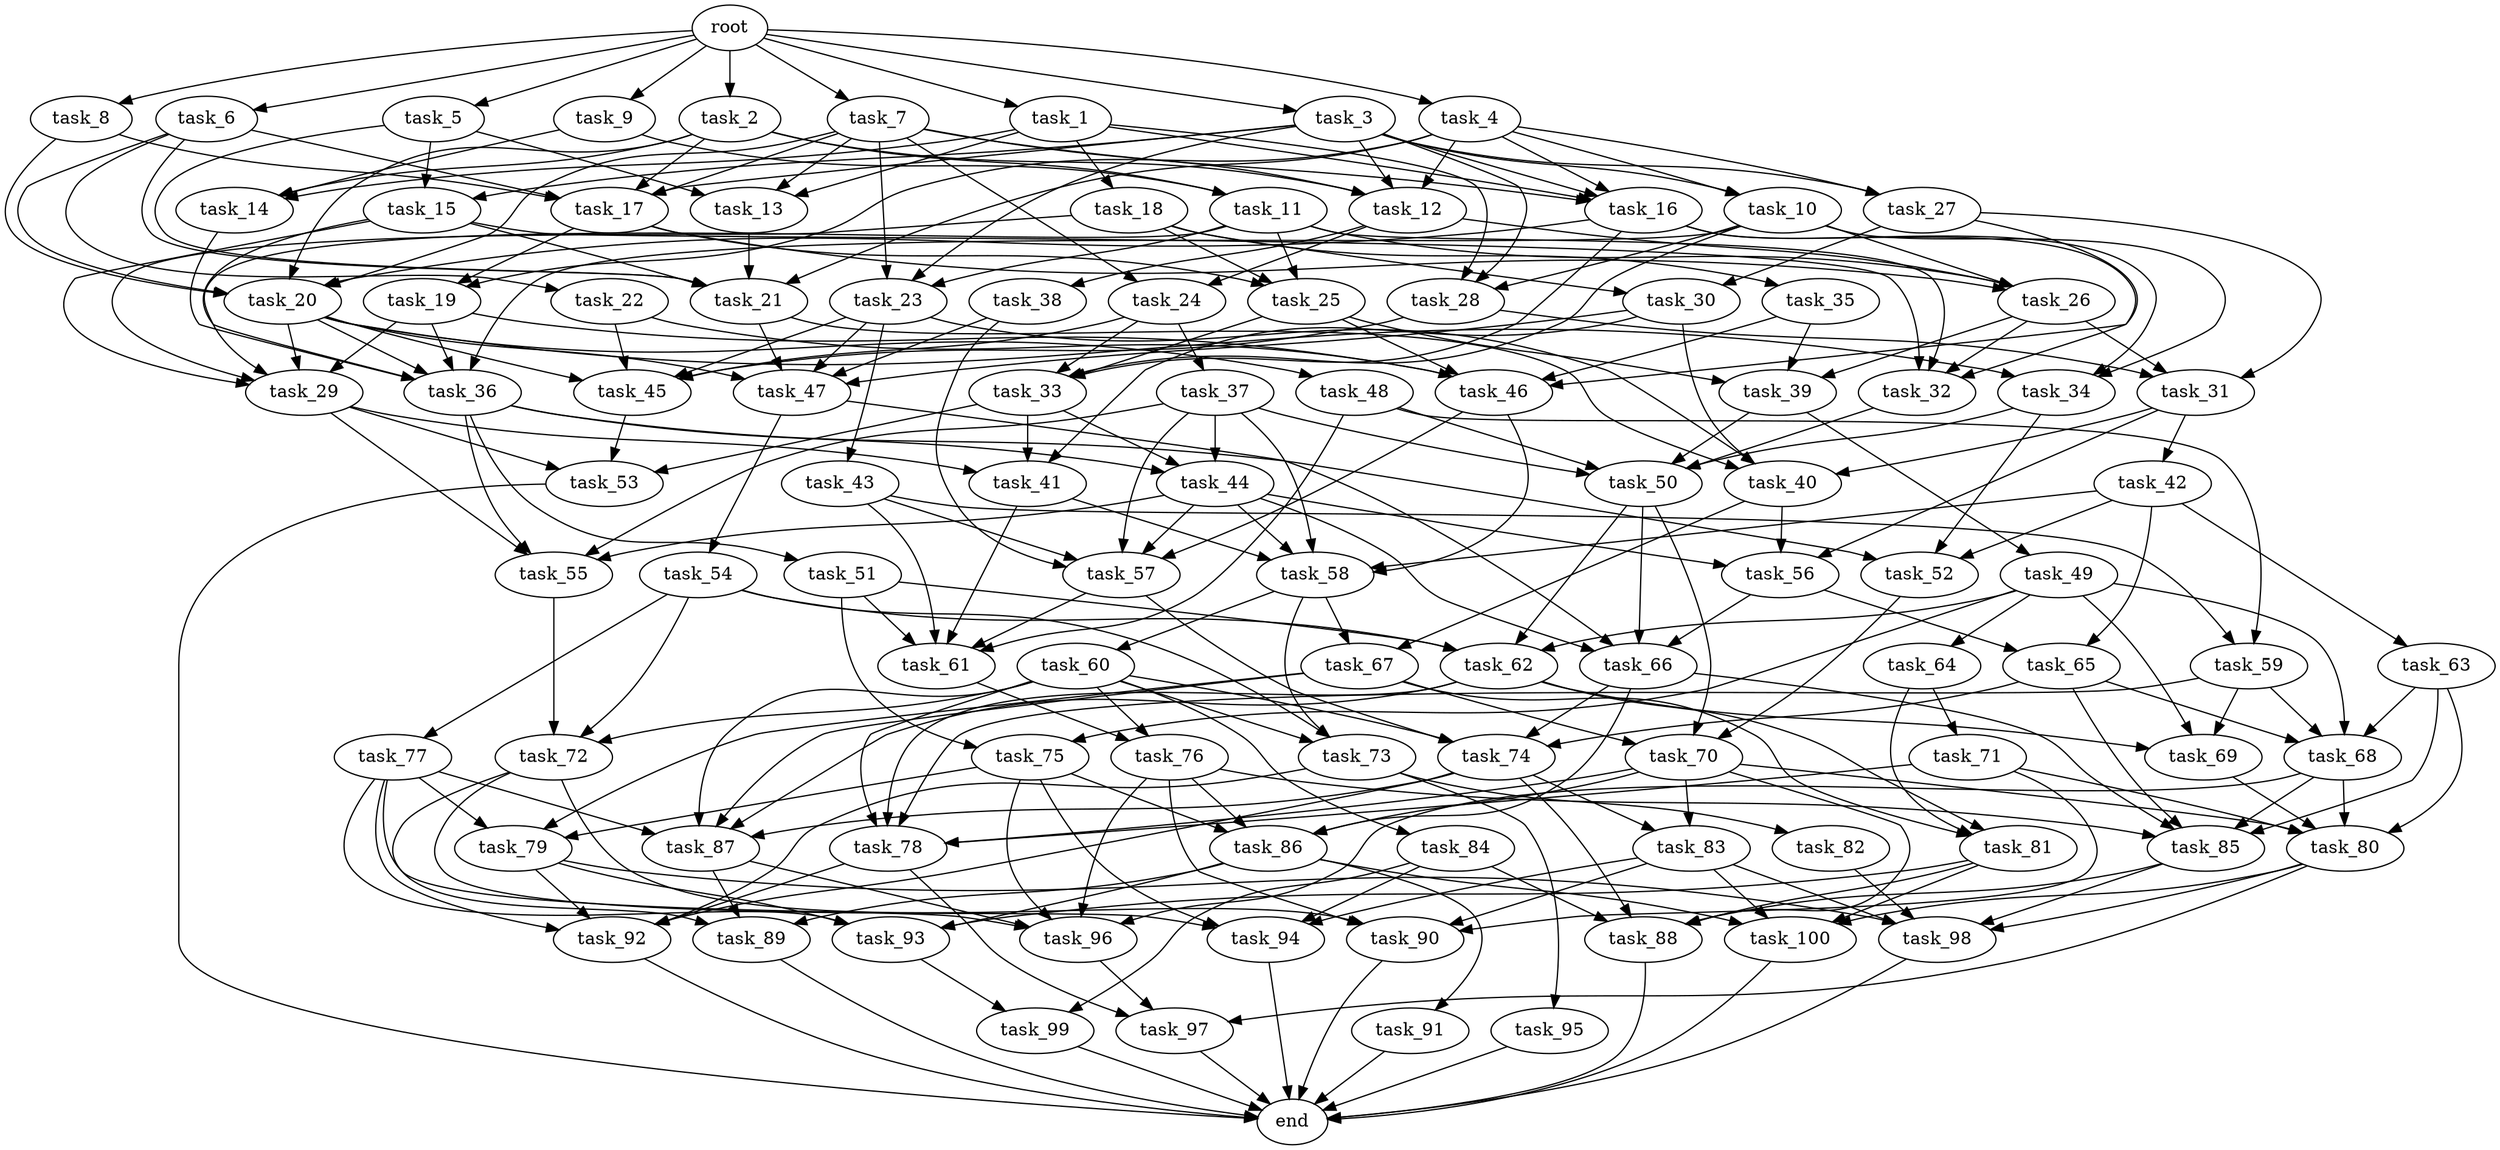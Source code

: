 digraph G {
  task_75 [size="5.283223e+11"];
  task_100 [size="1.321570e+11"];
  task_92 [size="9.036528e+11"];
  task_19 [size="1.100282e+11"];
  task_68 [size="5.007759e+11"];
  task_71 [size="9.672256e+11"];
  task_60 [size="6.809486e+11"];
  task_73 [size="9.835309e+11"];
  task_50 [size="8.951048e+11"];
  task_31 [size="4.097867e+11"];
  task_10 [size="9.042575e+11"];
  task_49 [size="5.373397e+11"];
  task_88 [size="8.936083e+11"];
  task_12 [size="1.323668e+11"];
  task_79 [size="6.938228e+11"];
  task_37 [size="2.066841e+11"];
  task_61 [size="7.093346e+11"];
  task_42 [size="5.858161e+11"];
  task_51 [size="7.432037e+11"];
  root [size="0.000000e+00"];
  task_56 [size="9.260010e+11"];
  task_95 [size="3.160598e+11"];
  task_22 [size="6.733620e+11"];
  task_32 [size="1.382120e+11"];
  task_25 [size="8.370047e+11"];
  task_99 [size="4.064854e+11"];
  task_96 [size="1.420258e+11"];
  task_36 [size="5.561523e+11"];
  task_16 [size="7.252531e+11"];
  task_33 [size="8.162361e+11"];
  task_27 [size="1.638180e+11"];
  task_89 [size="8.703181e+11"];
  end [size="0.000000e+00"];
  task_7 [size="2.388971e+11"];
  task_26 [size="6.004390e+11"];
  task_87 [size="7.982219e+11"];
  task_2 [size="7.714623e+10"];
  task_21 [size="8.549352e+11"];
  task_28 [size="4.151039e+11"];
  task_69 [size="1.748060e+11"];
  task_13 [size="8.455132e+11"];
  task_48 [size="1.636345e+11"];
  task_55 [size="4.572633e+10"];
  task_81 [size="6.665838e+11"];
  task_11 [size="2.426568e+11"];
  task_5 [size="4.753748e+11"];
  task_62 [size="6.479869e+11"];
  task_93 [size="1.820769e+11"];
  task_54 [size="4.552094e+11"];
  task_52 [size="2.756770e+11"];
  task_29 [size="7.928004e+11"];
  task_85 [size="5.446207e+11"];
  task_44 [size="4.122620e+10"];
  task_8 [size="8.645629e+10"];
  task_38 [size="4.985230e+11"];
  task_9 [size="4.455160e+10"];
  task_63 [size="1.342410e+11"];
  task_65 [size="5.537761e+10"];
  task_59 [size="2.259515e+11"];
  task_34 [size="7.381265e+11"];
  task_20 [size="7.769205e+11"];
  task_1 [size="2.845979e+11"];
  task_23 [size="4.767275e+11"];
  task_6 [size="5.192150e+11"];
  task_74 [size="5.416726e+11"];
  task_97 [size="6.605916e+11"];
  task_57 [size="1.056398e+11"];
  task_67 [size="9.046905e+11"];
  task_64 [size="3.770863e+11"];
  task_66 [size="5.245904e+11"];
  task_45 [size="6.477315e+11"];
  task_82 [size="2.468574e+11"];
  task_86 [size="3.048351e+11"];
  task_40 [size="8.825623e+11"];
  task_84 [size="5.725741e+11"];
  task_17 [size="6.787370e+11"];
  task_15 [size="3.929348e+11"];
  task_43 [size="5.169422e+10"];
  task_53 [size="1.385240e+11"];
  task_4 [size="1.543070e+11"];
  task_76 [size="3.424431e+10"];
  task_77 [size="3.297343e+11"];
  task_30 [size="2.600808e+10"];
  task_72 [size="3.745649e+11"];
  task_94 [size="8.187438e+11"];
  task_80 [size="4.635937e+11"];
  task_46 [size="8.685591e+10"];
  task_90 [size="9.575725e+11"];
  task_39 [size="4.568428e+10"];
  task_14 [size="1.280284e+11"];
  task_18 [size="6.753059e+11"];
  task_3 [size="4.084981e+11"];
  task_24 [size="7.342760e+11"];
  task_98 [size="6.482609e+11"];
  task_35 [size="6.023372e+11"];
  task_58 [size="8.047105e+11"];
  task_78 [size="9.319942e+11"];
  task_47 [size="9.957412e+11"];
  task_83 [size="2.620709e+11"];
  task_70 [size="3.303232e+11"];
  task_91 [size="9.359680e+11"];
  task_41 [size="1.654906e+11"];

  task_75 -> task_94 [size="2.046860e+08"];
  task_75 -> task_86 [size="7.620876e+07"];
  task_75 -> task_79 [size="2.312743e+08"];
  task_75 -> task_96 [size="2.840516e+07"];
  task_100 -> end [size="1.000000e-12"];
  task_92 -> end [size="1.000000e-12"];
  task_19 -> task_36 [size="1.112305e+08"];
  task_19 -> task_29 [size="1.585601e+08"];
  task_19 -> task_46 [size="1.737118e+07"];
  task_68 -> task_80 [size="9.271873e+07"];
  task_68 -> task_85 [size="1.089241e+08"];
  task_68 -> task_96 [size="2.840516e+07"];
  task_71 -> task_78 [size="1.863988e+08"];
  task_71 -> task_80 [size="9.271873e+07"];
  task_71 -> task_90 [size="2.393931e+08"];
  task_60 -> task_76 [size="1.712216e+07"];
  task_60 -> task_78 [size="1.863988e+08"];
  task_60 -> task_87 [size="1.596444e+08"];
  task_60 -> task_74 [size="1.354181e+08"];
  task_60 -> task_72 [size="1.248550e+08"];
  task_60 -> task_84 [size="5.725741e+08"];
  task_60 -> task_73 [size="3.278436e+08"];
  task_73 -> task_82 [size="2.468574e+08"];
  task_73 -> task_92 [size="1.807306e+08"];
  task_73 -> task_95 [size="3.160598e+08"];
  task_50 -> task_66 [size="1.311476e+08"];
  task_50 -> task_70 [size="1.101077e+08"];
  task_50 -> task_62 [size="1.619967e+08"];
  task_31 -> task_42 [size="5.858161e+08"];
  task_31 -> task_40 [size="2.206406e+08"];
  task_31 -> task_56 [size="3.086670e+08"];
  task_10 -> task_34 [size="2.460422e+08"];
  task_10 -> task_36 [size="1.112305e+08"];
  task_10 -> task_28 [size="1.383680e+08"];
  task_10 -> task_26 [size="1.501098e+08"];
  task_10 -> task_33 [size="2.040590e+08"];
  task_49 -> task_68 [size="1.251940e+08"];
  task_49 -> task_69 [size="5.826867e+07"];
  task_49 -> task_64 [size="3.770863e+08"];
  task_49 -> task_75 [size="2.641611e+08"];
  task_49 -> task_62 [size="1.619967e+08"];
  task_88 -> end [size="1.000000e-12"];
  task_12 -> task_24 [size="3.671380e+08"];
  task_12 -> task_38 [size="4.985230e+08"];
  task_12 -> task_26 [size="1.501098e+08"];
  task_79 -> task_98 [size="1.296522e+08"];
  task_79 -> task_92 [size="1.807306e+08"];
  task_79 -> task_93 [size="4.551921e+07"];
  task_37 -> task_50 [size="1.790210e+08"];
  task_37 -> task_58 [size="1.609421e+08"];
  task_37 -> task_44 [size="1.374207e+07"];
  task_37 -> task_57 [size="2.112795e+07"];
  task_37 -> task_55 [size="1.143158e+07"];
  task_61 -> task_76 [size="1.712216e+07"];
  task_42 -> task_58 [size="1.609421e+08"];
  task_42 -> task_52 [size="9.189233e+07"];
  task_42 -> task_63 [size="1.342410e+08"];
  task_42 -> task_65 [size="2.768881e+07"];
  task_51 -> task_75 [size="2.641611e+08"];
  task_51 -> task_61 [size="1.418669e+08"];
  task_51 -> task_62 [size="1.619967e+08"];
  root -> task_4 [size="1.000000e-12"];
  root -> task_7 [size="1.000000e-12"];
  root -> task_9 [size="1.000000e-12"];
  root -> task_1 [size="1.000000e-12"];
  root -> task_5 [size="1.000000e-12"];
  root -> task_2 [size="1.000000e-12"];
  root -> task_3 [size="1.000000e-12"];
  root -> task_6 [size="1.000000e-12"];
  root -> task_8 [size="1.000000e-12"];
  task_56 -> task_66 [size="1.311476e+08"];
  task_56 -> task_65 [size="2.768881e+07"];
  task_95 -> end [size="1.000000e-12"];
  task_22 -> task_45 [size="1.295463e+08"];
  task_22 -> task_46 [size="1.737118e+07"];
  task_32 -> task_50 [size="1.790210e+08"];
  task_25 -> task_33 [size="2.040590e+08"];
  task_25 -> task_39 [size="1.522809e+07"];
  task_25 -> task_46 [size="1.737118e+07"];
  task_99 -> end [size="1.000000e-12"];
  task_96 -> task_97 [size="2.201972e+08"];
  task_36 -> task_44 [size="1.374207e+07"];
  task_36 -> task_51 [size="7.432037e+08"];
  task_36 -> task_55 [size="1.143158e+07"];
  task_36 -> task_52 [size="9.189233e+07"];
  task_16 -> task_34 [size="2.460422e+08"];
  task_16 -> task_20 [size="1.553841e+08"];
  task_16 -> task_32 [size="3.455300e+07"];
  task_16 -> task_33 [size="2.040590e+08"];
  task_33 -> task_41 [size="5.516353e+07"];
  task_33 -> task_44 [size="1.374207e+07"];
  task_33 -> task_53 [size="4.617466e+07"];
  task_27 -> task_31 [size="1.365956e+08"];
  task_27 -> task_30 [size="1.300404e+07"];
  task_27 -> task_46 [size="1.737118e+07"];
  task_89 -> end [size="1.000000e-12"];
  task_7 -> task_13 [size="2.818377e+08"];
  task_7 -> task_16 [size="1.813133e+08"];
  task_7 -> task_20 [size="1.553841e+08"];
  task_7 -> task_23 [size="1.589092e+08"];
  task_7 -> task_17 [size="1.357474e+08"];
  task_7 -> task_24 [size="3.671380e+08"];
  task_7 -> task_12 [size="3.309170e+07"];
  task_26 -> task_31 [size="1.365956e+08"];
  task_26 -> task_39 [size="1.522809e+07"];
  task_26 -> task_32 [size="3.455300e+07"];
  task_87 -> task_89 [size="2.901060e+08"];
  task_87 -> task_96 [size="2.840516e+07"];
  task_2 -> task_17 [size="1.357474e+08"];
  task_2 -> task_12 [size="3.309170e+07"];
  task_2 -> task_14 [size="4.267612e+07"];
  task_2 -> task_11 [size="1.213284e+08"];
  task_2 -> task_20 [size="1.553841e+08"];
  task_21 -> task_47 [size="1.991482e+08"];
  task_21 -> task_40 [size="2.206406e+08"];
  task_28 -> task_31 [size="1.365956e+08"];
  task_28 -> task_45 [size="1.295463e+08"];
  task_69 -> task_80 [size="9.271873e+07"];
  task_13 -> task_21 [size="1.709870e+08"];
  task_48 -> task_50 [size="1.790210e+08"];
  task_48 -> task_61 [size="1.418669e+08"];
  task_48 -> task_59 [size="1.129758e+08"];
  task_55 -> task_72 [size="1.248550e+08"];
  task_81 -> task_88 [size="1.787217e+08"];
  task_81 -> task_93 [size="4.551921e+07"];
  task_81 -> task_100 [size="3.303924e+07"];
  task_11 -> task_25 [size="2.790016e+08"];
  task_11 -> task_26 [size="1.501098e+08"];
  task_11 -> task_29 [size="1.585601e+08"];
  task_11 -> task_23 [size="1.589092e+08"];
  task_11 -> task_32 [size="3.455300e+07"];
  task_5 -> task_13 [size="2.818377e+08"];
  task_5 -> task_15 [size="1.964674e+08"];
  task_5 -> task_21 [size="1.709870e+08"];
  task_62 -> task_69 [size="5.826867e+07"];
  task_62 -> task_78 [size="1.863988e+08"];
  task_62 -> task_81 [size="2.221946e+08"];
  task_62 -> task_87 [size="1.596444e+08"];
  task_93 -> task_99 [size="2.032427e+08"];
  task_54 -> task_72 [size="1.248550e+08"];
  task_54 -> task_77 [size="3.297343e+08"];
  task_54 -> task_73 [size="3.278436e+08"];
  task_54 -> task_62 [size="1.619967e+08"];
  task_52 -> task_70 [size="1.101077e+08"];
  task_29 -> task_41 [size="5.516353e+07"];
  task_29 -> task_53 [size="4.617466e+07"];
  task_29 -> task_55 [size="1.143158e+07"];
  task_85 -> task_88 [size="1.787217e+08"];
  task_85 -> task_98 [size="1.296522e+08"];
  task_44 -> task_66 [size="1.311476e+08"];
  task_44 -> task_58 [size="1.609421e+08"];
  task_44 -> task_57 [size="2.112795e+07"];
  task_44 -> task_56 [size="3.086670e+08"];
  task_44 -> task_55 [size="1.143158e+07"];
  task_8 -> task_17 [size="1.357474e+08"];
  task_8 -> task_20 [size="1.553841e+08"];
  task_38 -> task_47 [size="1.991482e+08"];
  task_38 -> task_57 [size="2.112795e+07"];
  task_9 -> task_14 [size="4.267612e+07"];
  task_9 -> task_11 [size="1.213284e+08"];
  task_63 -> task_68 [size="1.251940e+08"];
  task_63 -> task_80 [size="9.271873e+07"];
  task_63 -> task_85 [size="1.089241e+08"];
  task_65 -> task_68 [size="1.251940e+08"];
  task_65 -> task_85 [size="1.089241e+08"];
  task_65 -> task_74 [size="1.354181e+08"];
  task_59 -> task_68 [size="1.251940e+08"];
  task_59 -> task_69 [size="5.826867e+07"];
  task_59 -> task_78 [size="1.863988e+08"];
  task_34 -> task_50 [size="1.790210e+08"];
  task_34 -> task_52 [size="9.189233e+07"];
  task_20 -> task_34 [size="2.460422e+08"];
  task_20 -> task_36 [size="1.112305e+08"];
  task_20 -> task_47 [size="1.991482e+08"];
  task_20 -> task_48 [size="1.636345e+08"];
  task_20 -> task_29 [size="1.585601e+08"];
  task_20 -> task_45 [size="1.295463e+08"];
  task_1 -> task_13 [size="2.818377e+08"];
  task_1 -> task_28 [size="1.383680e+08"];
  task_1 -> task_16 [size="1.813133e+08"];
  task_1 -> task_14 [size="4.267612e+07"];
  task_1 -> task_18 [size="6.753059e+08"];
  task_23 -> task_45 [size="1.295463e+08"];
  task_23 -> task_43 [size="5.169422e+07"];
  task_23 -> task_40 [size="2.206406e+08"];
  task_23 -> task_47 [size="1.991482e+08"];
  task_6 -> task_17 [size="1.357474e+08"];
  task_6 -> task_20 [size="1.553841e+08"];
  task_6 -> task_21 [size="1.709870e+08"];
  task_6 -> task_22 [size="6.733620e+08"];
  task_74 -> task_88 [size="1.787217e+08"];
  task_74 -> task_92 [size="1.807306e+08"];
  task_74 -> task_83 [size="1.310355e+08"];
  task_74 -> task_87 [size="1.596444e+08"];
  task_97 -> end [size="1.000000e-12"];
  task_57 -> task_61 [size="1.418669e+08"];
  task_57 -> task_74 [size="1.354181e+08"];
  task_67 -> task_70 [size="1.101077e+08"];
  task_67 -> task_81 [size="2.221946e+08"];
  task_67 -> task_79 [size="2.312743e+08"];
  task_67 -> task_87 [size="1.596444e+08"];
  task_64 -> task_81 [size="2.221946e+08"];
  task_64 -> task_71 [size="9.672256e+08"];
  task_66 -> task_86 [size="7.620876e+07"];
  task_66 -> task_85 [size="1.089241e+08"];
  task_66 -> task_74 [size="1.354181e+08"];
  task_45 -> task_53 [size="4.617466e+07"];
  task_82 -> task_98 [size="1.296522e+08"];
  task_86 -> task_91 [size="9.359680e+08"];
  task_86 -> task_93 [size="4.551921e+07"];
  task_86 -> task_89 [size="2.901060e+08"];
  task_86 -> task_100 [size="3.303924e+07"];
  task_40 -> task_56 [size="3.086670e+08"];
  task_40 -> task_67 [size="4.523452e+08"];
  task_84 -> task_88 [size="1.787217e+08"];
  task_84 -> task_99 [size="2.032427e+08"];
  task_84 -> task_94 [size="2.046860e+08"];
  task_17 -> task_25 [size="2.790016e+08"];
  task_17 -> task_26 [size="1.501098e+08"];
  task_17 -> task_19 [size="5.501410e+07"];
  task_15 -> task_21 [size="1.709870e+08"];
  task_15 -> task_32 [size="3.455300e+07"];
  task_15 -> task_29 [size="1.585601e+08"];
  task_15 -> task_36 [size="1.112305e+08"];
  task_43 -> task_61 [size="1.418669e+08"];
  task_43 -> task_57 [size="2.112795e+07"];
  task_43 -> task_59 [size="1.129758e+08"];
  task_53 -> end [size="1.000000e-12"];
  task_4 -> task_16 [size="1.813133e+08"];
  task_4 -> task_19 [size="5.501410e+07"];
  task_4 -> task_21 [size="1.709870e+08"];
  task_4 -> task_10 [size="4.521287e+08"];
  task_4 -> task_27 [size="8.190900e+07"];
  task_4 -> task_12 [size="3.309170e+07"];
  task_76 -> task_86 [size="7.620876e+07"];
  task_76 -> task_85 [size="1.089241e+08"];
  task_76 -> task_96 [size="2.840516e+07"];
  task_76 -> task_90 [size="2.393931e+08"];
  task_77 -> task_93 [size="4.551921e+07"];
  task_77 -> task_92 [size="1.807306e+08"];
  task_77 -> task_79 [size="2.312743e+08"];
  task_77 -> task_96 [size="2.840516e+07"];
  task_77 -> task_87 [size="1.596444e+08"];
  task_30 -> task_41 [size="5.516353e+07"];
  task_30 -> task_47 [size="1.991482e+08"];
  task_30 -> task_40 [size="2.206406e+08"];
  task_72 -> task_94 [size="2.046860e+08"];
  task_72 -> task_89 [size="2.901060e+08"];
  task_72 -> task_90 [size="2.393931e+08"];
  task_94 -> end [size="1.000000e-12"];
  task_80 -> task_98 [size="1.296522e+08"];
  task_80 -> task_97 [size="2.201972e+08"];
  task_80 -> task_100 [size="3.303924e+07"];
  task_46 -> task_58 [size="1.609421e+08"];
  task_46 -> task_57 [size="2.112795e+07"];
  task_90 -> end [size="1.000000e-12"];
  task_39 -> task_49 [size="5.373397e+08"];
  task_39 -> task_50 [size="1.790210e+08"];
  task_14 -> task_36 [size="1.112305e+08"];
  task_18 -> task_25 [size="2.790016e+08"];
  task_18 -> task_35 [size="6.023372e+08"];
  task_18 -> task_30 [size="1.300404e+07"];
  task_18 -> task_29 [size="1.585601e+08"];
  task_3 -> task_16 [size="1.813133e+08"];
  task_3 -> task_23 [size="1.589092e+08"];
  task_3 -> task_17 [size="1.357474e+08"];
  task_3 -> task_10 [size="4.521287e+08"];
  task_3 -> task_27 [size="8.190900e+07"];
  task_3 -> task_15 [size="1.964674e+08"];
  task_3 -> task_12 [size="3.309170e+07"];
  task_3 -> task_28 [size="1.383680e+08"];
  task_24 -> task_37 [size="2.066841e+08"];
  task_24 -> task_45 [size="1.295463e+08"];
  task_24 -> task_33 [size="2.040590e+08"];
  task_98 -> end [size="1.000000e-12"];
  task_35 -> task_39 [size="1.522809e+07"];
  task_35 -> task_46 [size="1.737118e+07"];
  task_58 -> task_60 [size="6.809486e+08"];
  task_58 -> task_73 [size="3.278436e+08"];
  task_58 -> task_67 [size="4.523452e+08"];
  task_78 -> task_92 [size="1.807306e+08"];
  task_78 -> task_97 [size="2.201972e+08"];
  task_47 -> task_66 [size="1.311476e+08"];
  task_47 -> task_54 [size="4.552094e+08"];
  task_83 -> task_94 [size="2.046860e+08"];
  task_83 -> task_98 [size="1.296522e+08"];
  task_83 -> task_90 [size="2.393931e+08"];
  task_83 -> task_100 [size="3.303924e+07"];
  task_70 -> task_78 [size="1.863988e+08"];
  task_70 -> task_80 [size="9.271873e+07"];
  task_70 -> task_86 [size="7.620876e+07"];
  task_70 -> task_83 [size="1.310355e+08"];
  task_70 -> task_88 [size="1.787217e+08"];
  task_91 -> end [size="1.000000e-12"];
  task_41 -> task_61 [size="1.418669e+08"];
  task_41 -> task_58 [size="1.609421e+08"];
}
